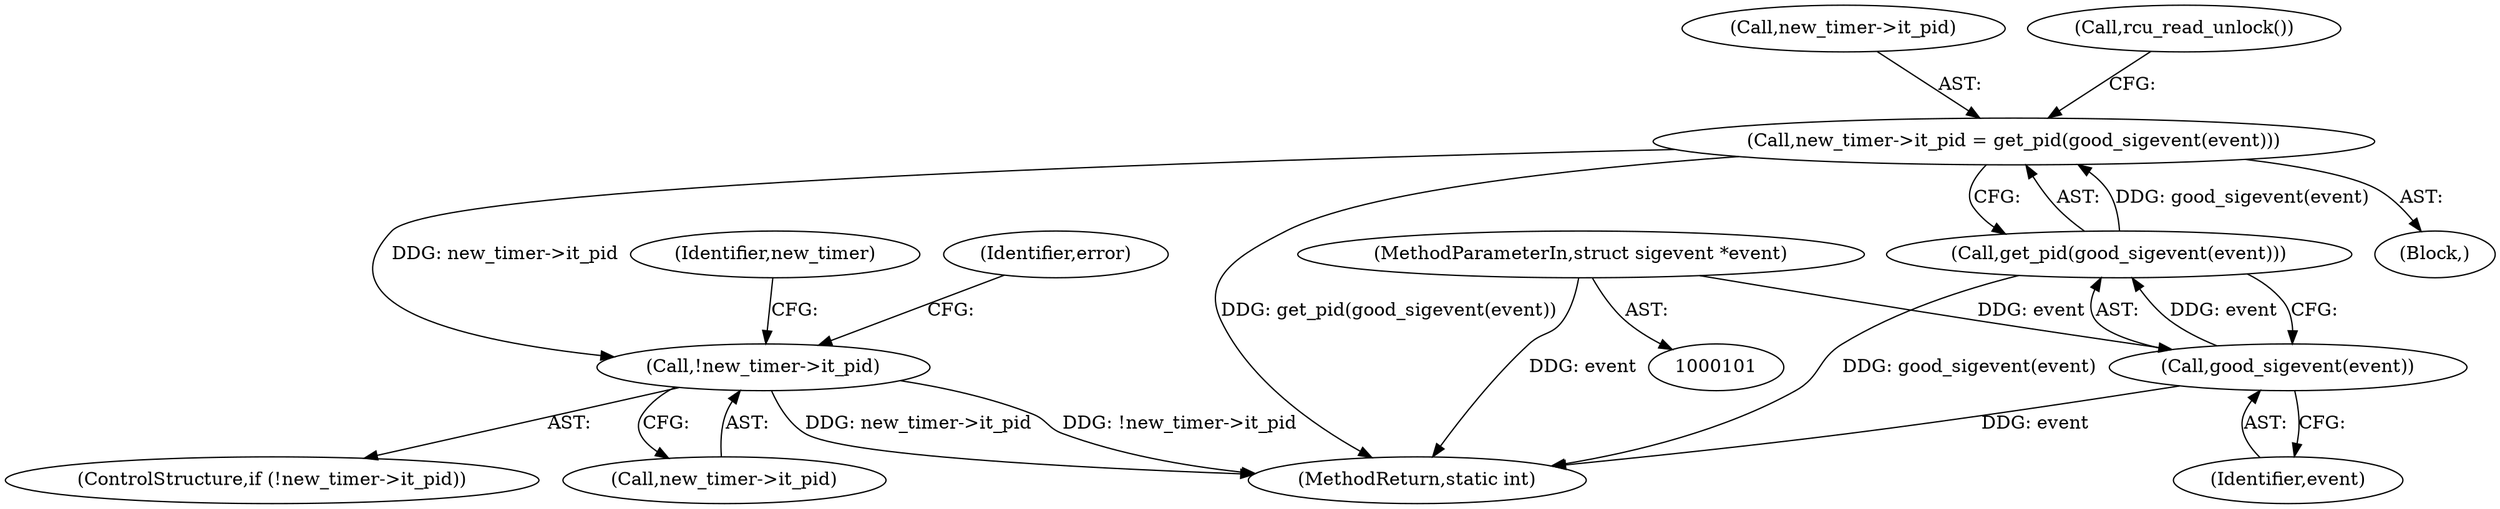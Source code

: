 digraph "0_linux_78c9c4dfbf8c04883941445a195276bb4bb92c76_3@pointer" {
"1000199" [label="(Call,!new_timer->it_pid)"];
"1000190" [label="(Call,new_timer->it_pid = get_pid(good_sigevent(event)))"];
"1000194" [label="(Call,get_pid(good_sigevent(event)))"];
"1000195" [label="(Call,good_sigevent(event))"];
"1000103" [label="(MethodParameterIn,struct sigevent *event)"];
"1000211" [label="(Identifier,new_timer)"];
"1000190" [label="(Call,new_timer->it_pid = get_pid(good_sigevent(event)))"];
"1000194" [label="(Call,get_pid(good_sigevent(event)))"];
"1000198" [label="(ControlStructure,if (!new_timer->it_pid))"];
"1000191" [label="(Call,new_timer->it_pid)"];
"1000199" [label="(Call,!new_timer->it_pid)"];
"1000195" [label="(Call,good_sigevent(event))"];
"1000197" [label="(Call,rcu_read_unlock())"];
"1000205" [label="(Identifier,error)"];
"1000196" [label="(Identifier,event)"];
"1000188" [label="(Block,)"];
"1000366" [label="(MethodReturn,static int)"];
"1000200" [label="(Call,new_timer->it_pid)"];
"1000103" [label="(MethodParameterIn,struct sigevent *event)"];
"1000199" -> "1000198"  [label="AST: "];
"1000199" -> "1000200"  [label="CFG: "];
"1000200" -> "1000199"  [label="AST: "];
"1000205" -> "1000199"  [label="CFG: "];
"1000211" -> "1000199"  [label="CFG: "];
"1000199" -> "1000366"  [label="DDG: new_timer->it_pid"];
"1000199" -> "1000366"  [label="DDG: !new_timer->it_pid"];
"1000190" -> "1000199"  [label="DDG: new_timer->it_pid"];
"1000190" -> "1000188"  [label="AST: "];
"1000190" -> "1000194"  [label="CFG: "];
"1000191" -> "1000190"  [label="AST: "];
"1000194" -> "1000190"  [label="AST: "];
"1000197" -> "1000190"  [label="CFG: "];
"1000190" -> "1000366"  [label="DDG: get_pid(good_sigevent(event))"];
"1000194" -> "1000190"  [label="DDG: good_sigevent(event)"];
"1000194" -> "1000195"  [label="CFG: "];
"1000195" -> "1000194"  [label="AST: "];
"1000194" -> "1000366"  [label="DDG: good_sigevent(event)"];
"1000195" -> "1000194"  [label="DDG: event"];
"1000195" -> "1000196"  [label="CFG: "];
"1000196" -> "1000195"  [label="AST: "];
"1000195" -> "1000366"  [label="DDG: event"];
"1000103" -> "1000195"  [label="DDG: event"];
"1000103" -> "1000101"  [label="AST: "];
"1000103" -> "1000366"  [label="DDG: event"];
}
